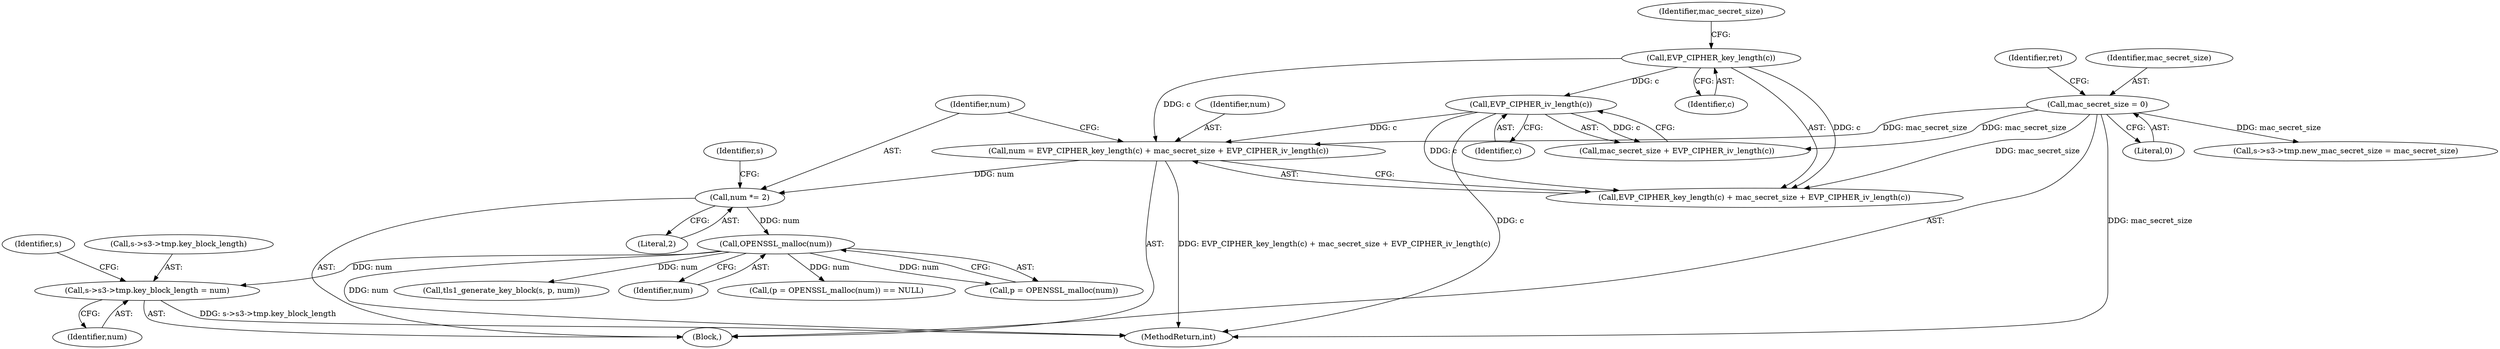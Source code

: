 digraph "0_openssl_4ad93618d26a3ea23d36ad5498ff4f59eff3a4d2_5@pointer" {
"1000220" [label="(Call,s->s3->tmp.key_block_length = num)"];
"1000212" [label="(Call,OPENSSL_malloc(num))"];
"1000203" [label="(Call,num *= 2)"];
"1000194" [label="(Call,num = EVP_CIPHER_key_length(c) + mac_secret_size + EVP_CIPHER_iv_length(c))"];
"1000197" [label="(Call,EVP_CIPHER_key_length(c))"];
"1000114" [label="(Call,mac_secret_size = 0)"];
"1000201" [label="(Call,EVP_CIPHER_iv_length(c))"];
"1000203" [label="(Call,num *= 2)"];
"1000197" [label="(Call,EVP_CIPHER_key_length(c))"];
"1000103" [label="(Block,)"];
"1000205" [label="(Literal,2)"];
"1000210" [label="(Call,p = OPENSSL_malloc(num))"];
"1000334" [label="(Call,tls1_generate_key_block(s, p, num))"];
"1000233" [label="(Identifier,s)"];
"1000202" [label="(Identifier,c)"];
"1000207" [label="(Identifier,s)"];
"1000204" [label="(Identifier,num)"];
"1000213" [label="(Identifier,num)"];
"1000116" [label="(Literal,0)"];
"1000194" [label="(Call,num = EVP_CIPHER_key_length(c) + mac_secret_size + EVP_CIPHER_iv_length(c))"];
"1000185" [label="(Call,s->s3->tmp.new_mac_secret_size = mac_secret_size)"];
"1000198" [label="(Identifier,c)"];
"1000201" [label="(Call,EVP_CIPHER_iv_length(c))"];
"1000221" [label="(Call,s->s3->tmp.key_block_length)"];
"1000200" [label="(Identifier,mac_secret_size)"];
"1000199" [label="(Call,mac_secret_size + EVP_CIPHER_iv_length(c))"];
"1000228" [label="(Identifier,num)"];
"1000195" [label="(Identifier,num)"];
"1000212" [label="(Call,OPENSSL_malloc(num))"];
"1000437" [label="(MethodReturn,int)"];
"1000119" [label="(Identifier,ret)"];
"1000220" [label="(Call,s->s3->tmp.key_block_length = num)"];
"1000115" [label="(Identifier,mac_secret_size)"];
"1000209" [label="(Call,(p = OPENSSL_malloc(num)) == NULL)"];
"1000114" [label="(Call,mac_secret_size = 0)"];
"1000196" [label="(Call,EVP_CIPHER_key_length(c) + mac_secret_size + EVP_CIPHER_iv_length(c))"];
"1000220" -> "1000103"  [label="AST: "];
"1000220" -> "1000228"  [label="CFG: "];
"1000221" -> "1000220"  [label="AST: "];
"1000228" -> "1000220"  [label="AST: "];
"1000233" -> "1000220"  [label="CFG: "];
"1000220" -> "1000437"  [label="DDG: s->s3->tmp.key_block_length"];
"1000212" -> "1000220"  [label="DDG: num"];
"1000212" -> "1000210"  [label="AST: "];
"1000212" -> "1000213"  [label="CFG: "];
"1000213" -> "1000212"  [label="AST: "];
"1000210" -> "1000212"  [label="CFG: "];
"1000212" -> "1000437"  [label="DDG: num"];
"1000212" -> "1000209"  [label="DDG: num"];
"1000212" -> "1000210"  [label="DDG: num"];
"1000203" -> "1000212"  [label="DDG: num"];
"1000212" -> "1000334"  [label="DDG: num"];
"1000203" -> "1000103"  [label="AST: "];
"1000203" -> "1000205"  [label="CFG: "];
"1000204" -> "1000203"  [label="AST: "];
"1000205" -> "1000203"  [label="AST: "];
"1000207" -> "1000203"  [label="CFG: "];
"1000194" -> "1000203"  [label="DDG: num"];
"1000194" -> "1000103"  [label="AST: "];
"1000194" -> "1000196"  [label="CFG: "];
"1000195" -> "1000194"  [label="AST: "];
"1000196" -> "1000194"  [label="AST: "];
"1000204" -> "1000194"  [label="CFG: "];
"1000194" -> "1000437"  [label="DDG: EVP_CIPHER_key_length(c) + mac_secret_size + EVP_CIPHER_iv_length(c)"];
"1000197" -> "1000194"  [label="DDG: c"];
"1000114" -> "1000194"  [label="DDG: mac_secret_size"];
"1000201" -> "1000194"  [label="DDG: c"];
"1000197" -> "1000196"  [label="AST: "];
"1000197" -> "1000198"  [label="CFG: "];
"1000198" -> "1000197"  [label="AST: "];
"1000200" -> "1000197"  [label="CFG: "];
"1000197" -> "1000196"  [label="DDG: c"];
"1000197" -> "1000201"  [label="DDG: c"];
"1000114" -> "1000103"  [label="AST: "];
"1000114" -> "1000116"  [label="CFG: "];
"1000115" -> "1000114"  [label="AST: "];
"1000116" -> "1000114"  [label="AST: "];
"1000119" -> "1000114"  [label="CFG: "];
"1000114" -> "1000437"  [label="DDG: mac_secret_size"];
"1000114" -> "1000185"  [label="DDG: mac_secret_size"];
"1000114" -> "1000196"  [label="DDG: mac_secret_size"];
"1000114" -> "1000199"  [label="DDG: mac_secret_size"];
"1000201" -> "1000199"  [label="AST: "];
"1000201" -> "1000202"  [label="CFG: "];
"1000202" -> "1000201"  [label="AST: "];
"1000199" -> "1000201"  [label="CFG: "];
"1000201" -> "1000437"  [label="DDG: c"];
"1000201" -> "1000196"  [label="DDG: c"];
"1000201" -> "1000199"  [label="DDG: c"];
}
